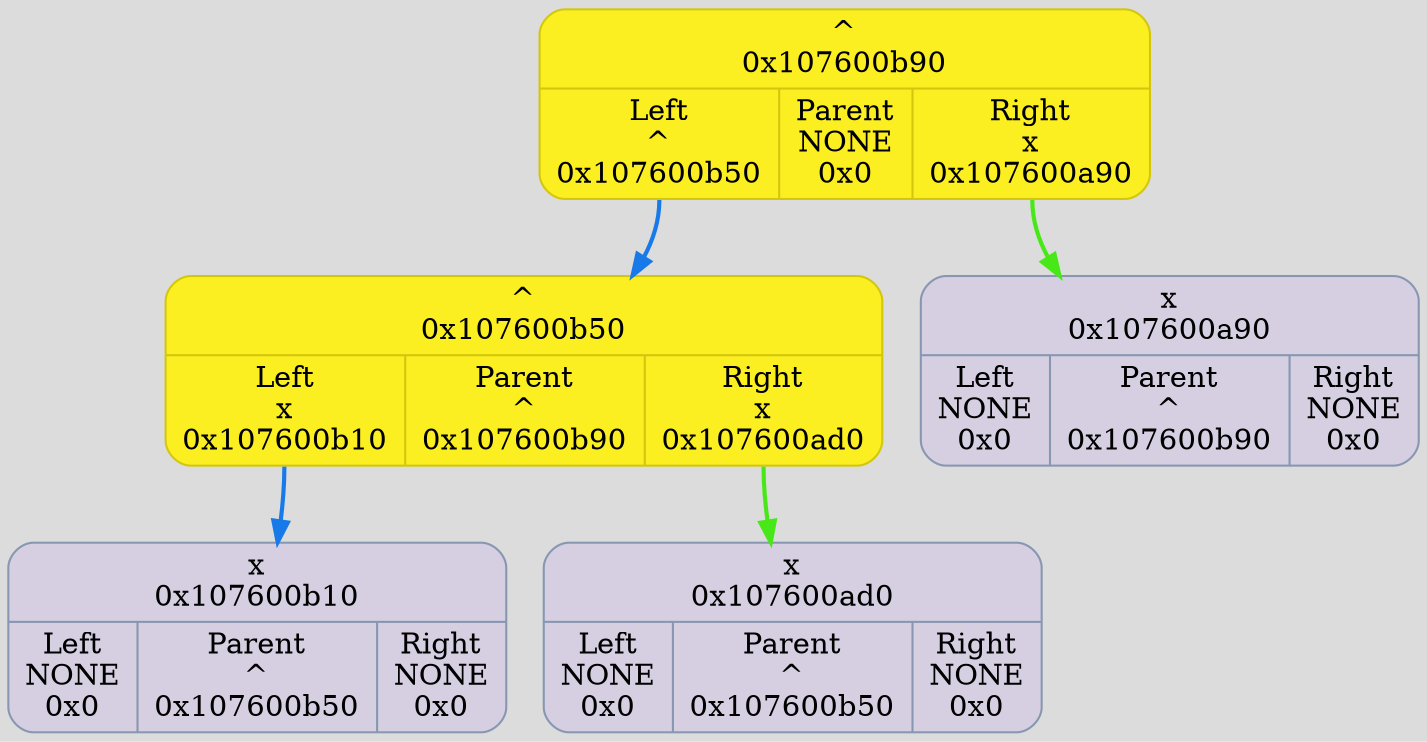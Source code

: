 digraph {
	fontname = "UbuntuMono";
	bgcolor = "#DCDCDC";

	node0x107600b90 [ shape = Mrecord; style = filled; fillcolor = "#FBEE21"; color = "#D3C70D"; fontcolor = "#000000"; label = " { ^\n0x107600b90 | { <left> Left\n^\n0x107600b50 | Parent\nNONE\n0x0 | <right> Right\nx\n0x107600a90 } } "; ];
	node0x107600b90:<left> -> node0x107600b50 [ style = "bold"; color = "#187AE8"; label = ""; ];
	node0x107600b50 [ shape = Mrecord; style = filled; fillcolor = "#FBEE21"; color = "#D3C70D"; fontcolor = "#000000"; label = " { ^\n0x107600b50 | { <left> Left\nx\n0x107600b10 | Parent\n^\n0x107600b90 | <right> Right\nx\n0x107600ad0 } } "; ];
	node0x107600b50:<left> -> node0x107600b10 [ style = "bold"; color = "#187AE8"; label = ""; ];
	node0x107600b10 [ shape = Mrecord; style = filled; fillcolor = "#D5CFE1"; color = "#8797b2"; fontcolor = "#000000"; label = " { x\n0x107600b10 | { <left> Left\nNONE\n0x0 | Parent\n^\n0x107600b50 | <right> Right\nNONE\n0x0 } } "; ];
	node0x107600ad0 [ shape = Mrecord; style = filled; fillcolor = "#D5CFE1"; color = "#8797b2"; fontcolor = "#000000"; label = " { x\n0x107600ad0 | { <left> Left\nNONE\n0x0 | Parent\n^\n0x107600b50 | <right> Right\nNONE\n0x0 } } "; ];
	node0x107600b50:<right> -> node0x107600ad0 [ style = "bold"; color = "#48E818"; label = ""; ];
	node0x107600a90 [ shape = Mrecord; style = filled; fillcolor = "#D5CFE1"; color = "#8797b2"; fontcolor = "#000000"; label = " { x\n0x107600a90 | { <left> Left\nNONE\n0x0 | Parent\n^\n0x107600b90 | <right> Right\nNONE\n0x0 } } "; ];
	node0x107600b90:<right> -> node0x107600a90 [ style = "bold"; color = "#48E818"; label = ""; ];
}
